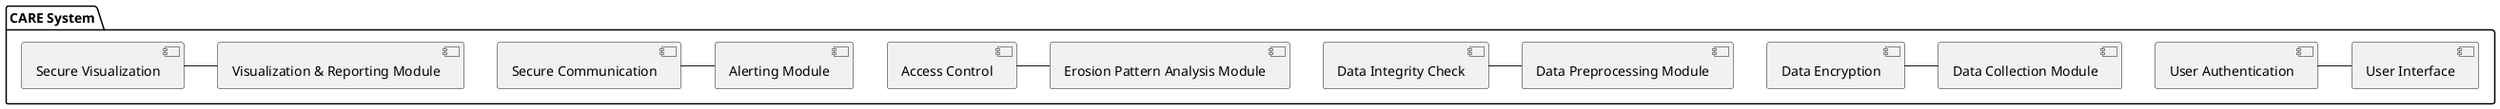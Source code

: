 @startuml Security Design - Package Diagram

package "CARE System" {

    [User Interface]
    [Data Collection Module]
    [Data Preprocessing Module]
    [Erosion Pattern Analysis Module]
    [Alerting Module]
    [Visualization & Reporting Module]

    [User Authentication] - [User Interface]
    [Data Encryption] - [Data Collection Module]
    [Data Integrity Check] - [Data Preprocessing Module]
    [Access Control] - [Erosion Pattern Analysis Module]
    [Secure Communication] - [Alerting Module]
    [Secure Visualization] - [Visualization & Reporting Module]
}

@enduml

